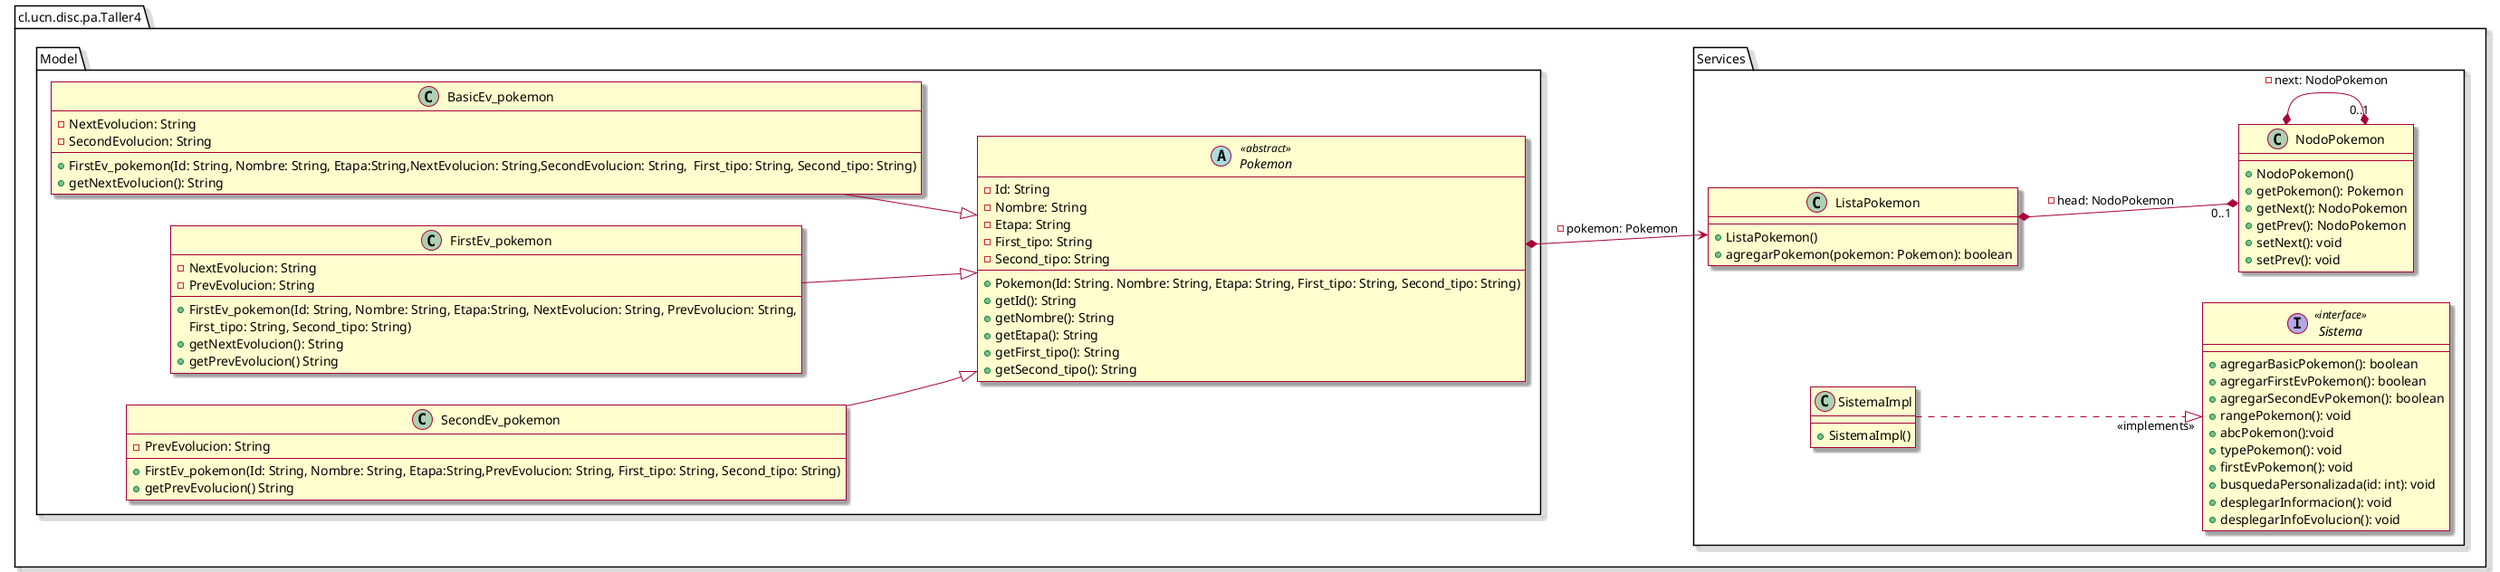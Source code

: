 @startuml
set separator none
!pragma useIntermediatePackages false
left to right direction
skin rose

package cl.ucn.disc.pa.Taller4 {
    package Model {
        abstract class Pokemon <<abstract>> {
            - Id: String
            - Nombre: String
            - Etapa: String
            - First_tipo: String
            - Second_tipo: String
            + Pokemon(Id: String. Nombre: String, Etapa: String, First_tipo: String, Second_tipo: String)
            + getId(): String
            + getNombre(): String
            + getEtapa(): String
            + getFirst_tipo(): String
            + getSecond_tipo(): String
        }
        class BasicEv_pokemon {
            - NextEvolucion: String
            - SecondEvolucion: String
            + FirstEv_pokemon(Id: String, Nombre: String, Etapa:String,NextEvolucion: String,SecondEvolucion: String,  First_tipo: String, Second_tipo: String)
            + getNextEvolucion(): String
        }
        class FirstEv_pokemon {
            - NextEvolucion: String
            - PrevEvolucion: String
            + FirstEv_pokemon(Id: String, Nombre: String, Etapa:String, NextEvolucion: String, PrevEvolucion: String,
             First_tipo: String, Second_tipo: String)
            + getNextEvolucion(): String
            + getPrevEvolucion() String
        }

        class SecondEv_pokemon {
            - PrevEvolucion: String
            + FirstEv_pokemon(Id: String, Nombre: String, Etapa:String,PrevEvolucion: String, First_tipo: String, Second_tipo: String)
            + getPrevEvolucion() String
        }

    }
    package Services {
        class ListaPokemon {
            + ListaPokemon()
            + agregarPokemon(pokemon: Pokemon): boolean
        }

        class NodoPokemon {
            + NodoPokemon()
            + getPokemon(): Pokemon
            + getNext(): NodoPokemon
            + getPrev(): NodoPokemon
            + setNext(): void
            + setPrev(): void
        }
        interface Sistema <<interface>> {
            + agregarBasicPokemon(): boolean
            + agregarFirstEvPokemon(): boolean
            + agregarSecondEvPokemon(): boolean
            + rangePokemon(): void
            + abcPokemon():void
            + typePokemon(): void
            + firstEvPokemon(): void
            + busquedaPersonalizada(id: int): void
            + desplegarInformacion(): void
            + desplegarInfoEvolucion(): void
        }
        class SistemaImpl {
            + SistemaImpl()
        }
    }
}




SistemaImpl ..|>   "<<implements>>" Sistema
FirstEv_pokemon --|> Pokemon
SecondEv_pokemon --|> Pokemon
BasicEv_pokemon --|> Pokemon
Pokemon *--> ListaPokemon: -pokemon: Pokemon
ListaPokemon *--* "0..1"NodoPokemon: -head: NodoPokemon
NodoPokemon  *--* "0..1" NodoPokemon: -next: NodoPokemon



@enduml
